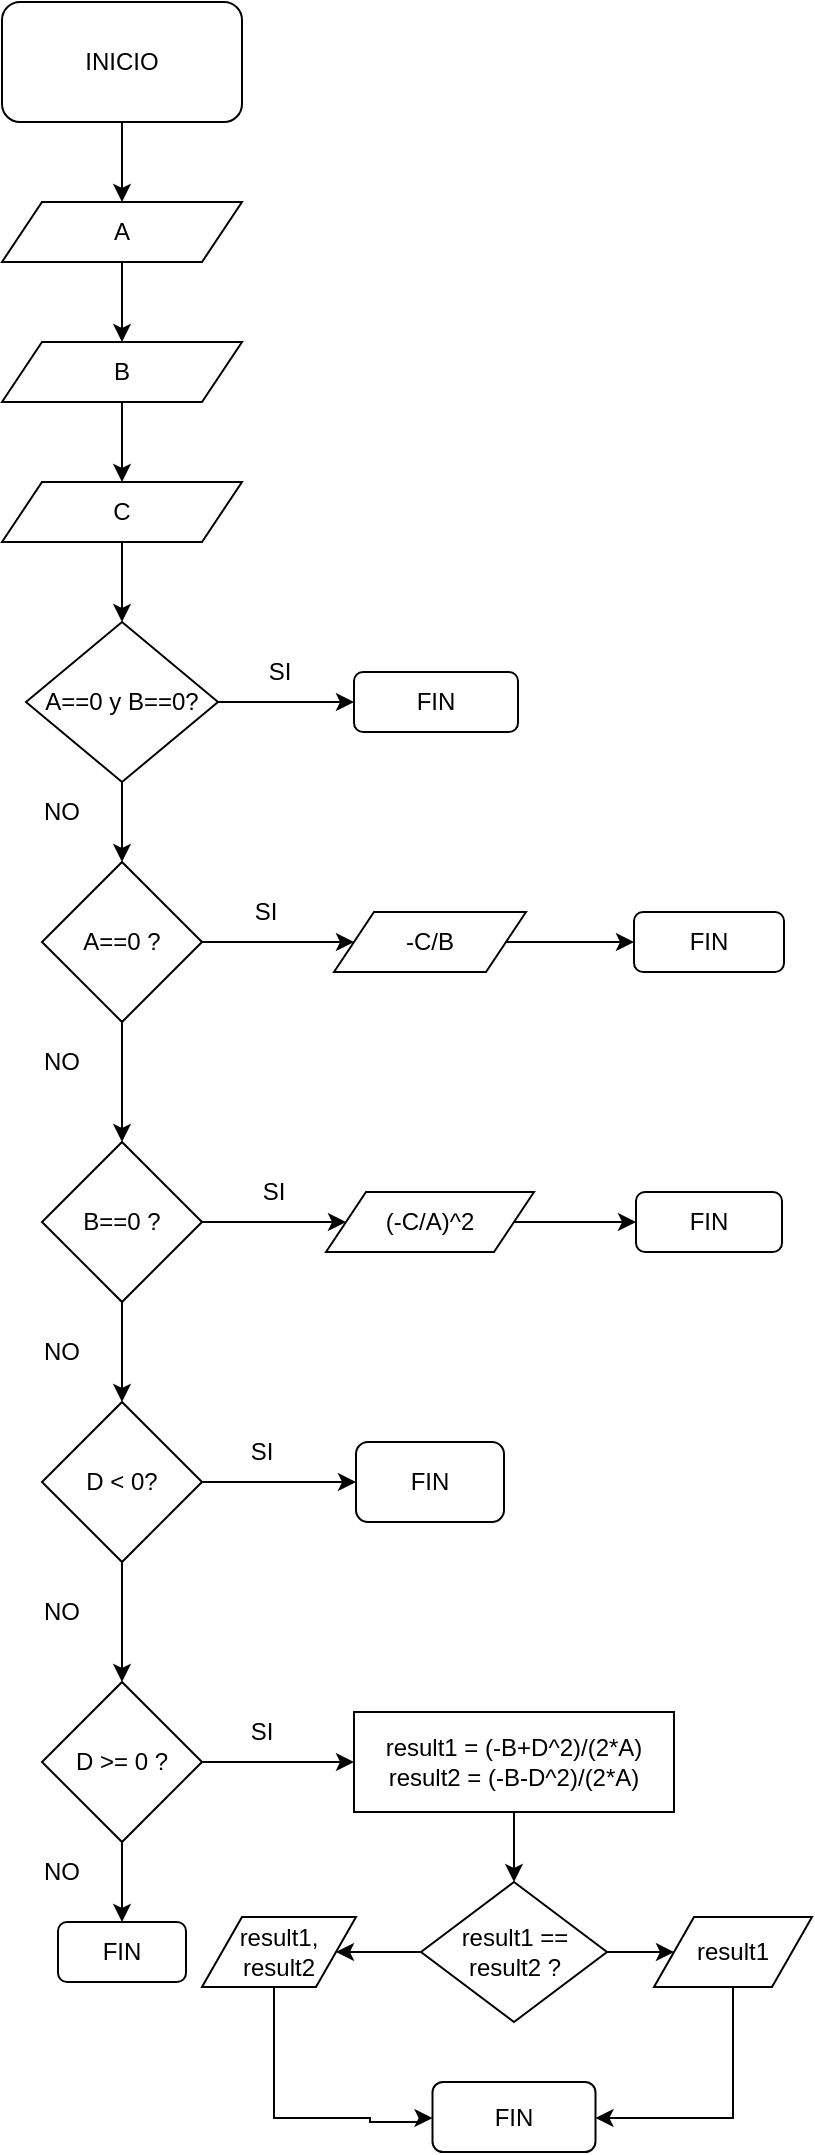 <mxfile version="24.4.0" type="github">
  <diagram id="F5sVqwGNpYqskp_Q-RI-" name="EXERCISE-2">
    <mxGraphModel dx="1120" dy="434" grid="1" gridSize="10" guides="1" tooltips="1" connect="1" arrows="1" fold="1" page="1" pageScale="1" pageWidth="827" pageHeight="1169" math="0" shadow="0">
      <root>
        <mxCell id="0" />
        <mxCell id="1" parent="0" />
        <mxCell id="hSPSb0nQ-uBle7PO0G4F-4" value="" style="edgeStyle=orthogonalEdgeStyle;rounded=0;orthogonalLoop=1;jettySize=auto;html=1;" parent="1" source="B0vDo9ewTF-ujmgnzNS3-1" target="hSPSb0nQ-uBle7PO0G4F-3" edge="1">
          <mxGeometry relative="1" as="geometry" />
        </mxCell>
        <mxCell id="B0vDo9ewTF-ujmgnzNS3-1" value="INICIO" style="rounded=1;whiteSpace=wrap;html=1;" parent="1" vertex="1">
          <mxGeometry x="354" y="40" width="120" height="60" as="geometry" />
        </mxCell>
        <mxCell id="hSPSb0nQ-uBle7PO0G4F-6" value="" style="edgeStyle=orthogonalEdgeStyle;rounded=0;orthogonalLoop=1;jettySize=auto;html=1;" parent="1" source="hSPSb0nQ-uBle7PO0G4F-3" target="hSPSb0nQ-uBle7PO0G4F-5" edge="1">
          <mxGeometry relative="1" as="geometry" />
        </mxCell>
        <mxCell id="hSPSb0nQ-uBle7PO0G4F-3" value="A" style="shape=parallelogram;perimeter=parallelogramPerimeter;whiteSpace=wrap;html=1;fixedSize=1;" parent="1" vertex="1">
          <mxGeometry x="354" y="140" width="120" height="30" as="geometry" />
        </mxCell>
        <mxCell id="hSPSb0nQ-uBle7PO0G4F-8" value="" style="edgeStyle=orthogonalEdgeStyle;rounded=0;orthogonalLoop=1;jettySize=auto;html=1;" parent="1" source="hSPSb0nQ-uBle7PO0G4F-5" target="hSPSb0nQ-uBle7PO0G4F-7" edge="1">
          <mxGeometry relative="1" as="geometry" />
        </mxCell>
        <mxCell id="hSPSb0nQ-uBle7PO0G4F-5" value="B" style="shape=parallelogram;perimeter=parallelogramPerimeter;whiteSpace=wrap;html=1;fixedSize=1;" parent="1" vertex="1">
          <mxGeometry x="354" y="210" width="120" height="30" as="geometry" />
        </mxCell>
        <mxCell id="wcxcAWIR-rSJ2JVURTBD-4" value="" style="edgeStyle=orthogonalEdgeStyle;rounded=0;orthogonalLoop=1;jettySize=auto;html=1;" parent="1" source="hSPSb0nQ-uBle7PO0G4F-7" target="wcxcAWIR-rSJ2JVURTBD-3" edge="1">
          <mxGeometry relative="1" as="geometry" />
        </mxCell>
        <mxCell id="hSPSb0nQ-uBle7PO0G4F-7" value="C" style="shape=parallelogram;perimeter=parallelogramPerimeter;whiteSpace=wrap;html=1;fixedSize=1;" parent="1" vertex="1">
          <mxGeometry x="354" y="280" width="120" height="30" as="geometry" />
        </mxCell>
        <mxCell id="wcxcAWIR-rSJ2JVURTBD-6" value="" style="edgeStyle=orthogonalEdgeStyle;rounded=0;orthogonalLoop=1;jettySize=auto;html=1;" parent="1" source="wcxcAWIR-rSJ2JVURTBD-3" target="wcxcAWIR-rSJ2JVURTBD-5" edge="1">
          <mxGeometry relative="1" as="geometry" />
        </mxCell>
        <mxCell id="wcxcAWIR-rSJ2JVURTBD-10" value="" style="edgeStyle=orthogonalEdgeStyle;rounded=0;orthogonalLoop=1;jettySize=auto;html=1;" parent="1" source="wcxcAWIR-rSJ2JVURTBD-3" target="wcxcAWIR-rSJ2JVURTBD-9" edge="1">
          <mxGeometry relative="1" as="geometry" />
        </mxCell>
        <mxCell id="wcxcAWIR-rSJ2JVURTBD-3" value="A==0 y B==0?" style="rhombus;whiteSpace=wrap;html=1;" parent="1" vertex="1">
          <mxGeometry x="366" y="350" width="96" height="80" as="geometry" />
        </mxCell>
        <mxCell id="wcxcAWIR-rSJ2JVURTBD-5" value="FIN" style="rounded=1;whiteSpace=wrap;html=1;" parent="1" vertex="1">
          <mxGeometry x="530" y="375" width="82" height="30" as="geometry" />
        </mxCell>
        <mxCell id="wcxcAWIR-rSJ2JVURTBD-12" value="" style="edgeStyle=orthogonalEdgeStyle;rounded=0;orthogonalLoop=1;jettySize=auto;html=1;" parent="1" source="wcxcAWIR-rSJ2JVURTBD-9" target="wcxcAWIR-rSJ2JVURTBD-11" edge="1">
          <mxGeometry relative="1" as="geometry" />
        </mxCell>
        <mxCell id="wcxcAWIR-rSJ2JVURTBD-16" value="" style="edgeStyle=orthogonalEdgeStyle;rounded=0;orthogonalLoop=1;jettySize=auto;html=1;" parent="1" source="wcxcAWIR-rSJ2JVURTBD-9" target="wcxcAWIR-rSJ2JVURTBD-15" edge="1">
          <mxGeometry relative="1" as="geometry" />
        </mxCell>
        <mxCell id="wcxcAWIR-rSJ2JVURTBD-9" value="A==0 ?" style="rhombus;whiteSpace=wrap;html=1;" parent="1" vertex="1">
          <mxGeometry x="374" y="470" width="80" height="80" as="geometry" />
        </mxCell>
        <mxCell id="wcxcAWIR-rSJ2JVURTBD-14" value="" style="edgeStyle=orthogonalEdgeStyle;rounded=0;orthogonalLoop=1;jettySize=auto;html=1;" parent="1" source="wcxcAWIR-rSJ2JVURTBD-11" target="wcxcAWIR-rSJ2JVURTBD-13" edge="1">
          <mxGeometry relative="1" as="geometry" />
        </mxCell>
        <mxCell id="wcxcAWIR-rSJ2JVURTBD-11" value="-C/B" style="shape=parallelogram;perimeter=parallelogramPerimeter;whiteSpace=wrap;html=1;fixedSize=1;" parent="1" vertex="1">
          <mxGeometry x="520" y="495" width="96" height="30" as="geometry" />
        </mxCell>
        <mxCell id="wcxcAWIR-rSJ2JVURTBD-13" value="FIN" style="rounded=1;whiteSpace=wrap;html=1;" parent="1" vertex="1">
          <mxGeometry x="670" y="495" width="75" height="30" as="geometry" />
        </mxCell>
        <mxCell id="wcxcAWIR-rSJ2JVURTBD-20" value="" style="edgeStyle=orthogonalEdgeStyle;rounded=0;orthogonalLoop=1;jettySize=auto;html=1;" parent="1" source="wcxcAWIR-rSJ2JVURTBD-15" target="wcxcAWIR-rSJ2JVURTBD-19" edge="1">
          <mxGeometry relative="1" as="geometry" />
        </mxCell>
        <mxCell id="wcxcAWIR-rSJ2JVURTBD-24" value="" style="edgeStyle=orthogonalEdgeStyle;rounded=0;orthogonalLoop=1;jettySize=auto;html=1;" parent="1" source="wcxcAWIR-rSJ2JVURTBD-15" target="wcxcAWIR-rSJ2JVURTBD-23" edge="1">
          <mxGeometry relative="1" as="geometry" />
        </mxCell>
        <mxCell id="wcxcAWIR-rSJ2JVURTBD-15" value="B==0 ?" style="rhombus;whiteSpace=wrap;html=1;" parent="1" vertex="1">
          <mxGeometry x="374" y="610" width="80" height="80" as="geometry" />
        </mxCell>
        <mxCell id="wcxcAWIR-rSJ2JVURTBD-22" value="" style="edgeStyle=orthogonalEdgeStyle;rounded=0;orthogonalLoop=1;jettySize=auto;html=1;" parent="1" source="wcxcAWIR-rSJ2JVURTBD-19" target="wcxcAWIR-rSJ2JVURTBD-21" edge="1">
          <mxGeometry relative="1" as="geometry" />
        </mxCell>
        <mxCell id="wcxcAWIR-rSJ2JVURTBD-19" value="(-C/A)^2" style="shape=parallelogram;perimeter=parallelogramPerimeter;whiteSpace=wrap;html=1;fixedSize=1;" parent="1" vertex="1">
          <mxGeometry x="516" y="635" width="104" height="30" as="geometry" />
        </mxCell>
        <mxCell id="wcxcAWIR-rSJ2JVURTBD-21" value="FIN" style="rounded=1;whiteSpace=wrap;html=1;" parent="1" vertex="1">
          <mxGeometry x="671" y="635" width="73" height="30" as="geometry" />
        </mxCell>
        <mxCell id="wcxcAWIR-rSJ2JVURTBD-26" value="" style="edgeStyle=orthogonalEdgeStyle;rounded=0;orthogonalLoop=1;jettySize=auto;html=1;" parent="1" source="wcxcAWIR-rSJ2JVURTBD-23" target="wcxcAWIR-rSJ2JVURTBD-25" edge="1">
          <mxGeometry relative="1" as="geometry" />
        </mxCell>
        <mxCell id="wcxcAWIR-rSJ2JVURTBD-29" value="" style="edgeStyle=orthogonalEdgeStyle;rounded=0;orthogonalLoop=1;jettySize=auto;html=1;" parent="1" source="wcxcAWIR-rSJ2JVURTBD-23" target="wcxcAWIR-rSJ2JVURTBD-28" edge="1">
          <mxGeometry relative="1" as="geometry" />
        </mxCell>
        <mxCell id="wcxcAWIR-rSJ2JVURTBD-23" value="D &amp;lt; 0?" style="rhombus;whiteSpace=wrap;html=1;" parent="1" vertex="1">
          <mxGeometry x="374" y="740" width="80" height="80" as="geometry" />
        </mxCell>
        <mxCell id="wcxcAWIR-rSJ2JVURTBD-25" value="FIN" style="rounded=1;whiteSpace=wrap;html=1;" parent="1" vertex="1">
          <mxGeometry x="531" y="760" width="74" height="40" as="geometry" />
        </mxCell>
        <mxCell id="wcxcAWIR-rSJ2JVURTBD-32" value="" style="edgeStyle=orthogonalEdgeStyle;rounded=0;orthogonalLoop=1;jettySize=auto;html=1;" parent="1" source="wcxcAWIR-rSJ2JVURTBD-28" target="wcxcAWIR-rSJ2JVURTBD-31" edge="1">
          <mxGeometry relative="1" as="geometry" />
        </mxCell>
        <mxCell id="lbaEhPv1xRQ542kkHSL5-15" value="" style="edgeStyle=orthogonalEdgeStyle;rounded=0;orthogonalLoop=1;jettySize=auto;html=1;" parent="1" source="wcxcAWIR-rSJ2JVURTBD-28" target="lbaEhPv1xRQ542kkHSL5-14" edge="1">
          <mxGeometry relative="1" as="geometry" />
        </mxCell>
        <mxCell id="wcxcAWIR-rSJ2JVURTBD-28" value="D &amp;gt;= 0 ?" style="rhombus;whiteSpace=wrap;html=1;" parent="1" vertex="1">
          <mxGeometry x="374" y="880" width="80" height="80" as="geometry" />
        </mxCell>
        <mxCell id="wcxcAWIR-rSJ2JVURTBD-34" value="" style="edgeStyle=orthogonalEdgeStyle;rounded=0;orthogonalLoop=1;jettySize=auto;html=1;" parent="1" source="wcxcAWIR-rSJ2JVURTBD-31" target="wcxcAWIR-rSJ2JVURTBD-33" edge="1">
          <mxGeometry relative="1" as="geometry" />
        </mxCell>
        <mxCell id="wcxcAWIR-rSJ2JVURTBD-31" value="result1 = (-B+D^2)/(2*A)&lt;div&gt;result2 = (-B-D^2)/(2*A)&lt;/div&gt;" style="whiteSpace=wrap;html=1;" parent="1" vertex="1">
          <mxGeometry x="530" y="895" width="160" height="50" as="geometry" />
        </mxCell>
        <mxCell id="lbaEhPv1xRQ542kkHSL5-2" value="" style="edgeStyle=orthogonalEdgeStyle;rounded=0;orthogonalLoop=1;jettySize=auto;html=1;" parent="1" source="wcxcAWIR-rSJ2JVURTBD-33" target="lbaEhPv1xRQ542kkHSL5-1" edge="1">
          <mxGeometry relative="1" as="geometry" />
        </mxCell>
        <mxCell id="lbaEhPv1xRQ542kkHSL5-6" value="" style="edgeStyle=orthogonalEdgeStyle;rounded=0;orthogonalLoop=1;jettySize=auto;html=1;" parent="1" source="wcxcAWIR-rSJ2JVURTBD-33" target="lbaEhPv1xRQ542kkHSL5-5" edge="1">
          <mxGeometry relative="1" as="geometry" />
        </mxCell>
        <mxCell id="wcxcAWIR-rSJ2JVURTBD-33" value="result1 == result2 ?" style="rhombus;whiteSpace=wrap;html=1;" parent="1" vertex="1">
          <mxGeometry x="563.5" y="980" width="93" height="70" as="geometry" />
        </mxCell>
        <mxCell id="lbaEhPv1xRQ542kkHSL5-4" value="" style="edgeStyle=orthogonalEdgeStyle;rounded=0;orthogonalLoop=1;jettySize=auto;html=1;" parent="1" source="lbaEhPv1xRQ542kkHSL5-1" target="lbaEhPv1xRQ542kkHSL5-3" edge="1">
          <mxGeometry relative="1" as="geometry">
            <Array as="points">
              <mxPoint x="720" y="1098" />
            </Array>
          </mxGeometry>
        </mxCell>
        <mxCell id="lbaEhPv1xRQ542kkHSL5-1" value="result1" style="shape=parallelogram;perimeter=parallelogramPerimeter;whiteSpace=wrap;html=1;fixedSize=1;" parent="1" vertex="1">
          <mxGeometry x="680" y="997.5" width="79" height="35" as="geometry" />
        </mxCell>
        <mxCell id="lbaEhPv1xRQ542kkHSL5-3" value="FIN" style="rounded=1;whiteSpace=wrap;html=1;" parent="1" vertex="1">
          <mxGeometry x="569.25" y="1080" width="81.5" height="35" as="geometry" />
        </mxCell>
        <mxCell id="lbaEhPv1xRQ542kkHSL5-5" value="result1, result2" style="shape=parallelogram;perimeter=parallelogramPerimeter;whiteSpace=wrap;html=1;fixedSize=1;" parent="1" vertex="1">
          <mxGeometry x="454" y="997.5" width="77" height="35" as="geometry" />
        </mxCell>
        <mxCell id="lbaEhPv1xRQ542kkHSL5-13" value="" style="edgeStyle=orthogonalEdgeStyle;rounded=0;orthogonalLoop=1;jettySize=auto;html=1;exitX=0.5;exitY=1;exitDx=0;exitDy=0;" parent="1" target="lbaEhPv1xRQ542kkHSL5-3" edge="1">
          <mxGeometry relative="1" as="geometry">
            <mxPoint x="480.7" y="1032.5" as="sourcePoint" />
            <mxPoint x="563.45" y="1088.75" as="targetPoint" />
            <Array as="points">
              <mxPoint x="490" y="1033" />
              <mxPoint x="490" y="1098" />
              <mxPoint x="538" y="1098" />
              <mxPoint x="538" y="1100" />
              <mxPoint x="563" y="1100" />
              <mxPoint x="563" y="1098" />
            </Array>
          </mxGeometry>
        </mxCell>
        <mxCell id="lbaEhPv1xRQ542kkHSL5-14" value="FIN" style="rounded=1;whiteSpace=wrap;html=1;" parent="1" vertex="1">
          <mxGeometry x="382" y="1000" width="64" height="30" as="geometry" />
        </mxCell>
        <mxCell id="lbaEhPv1xRQ542kkHSL5-16" value="SI" style="text;strokeColor=none;align=center;fillColor=none;html=1;verticalAlign=middle;whiteSpace=wrap;rounded=0;" parent="1" vertex="1">
          <mxGeometry x="462.5" y="360" width="60" height="30" as="geometry" />
        </mxCell>
        <mxCell id="lbaEhPv1xRQ542kkHSL5-17" value="SI" style="text;strokeColor=none;align=center;fillColor=none;html=1;verticalAlign=middle;whiteSpace=wrap;rounded=0;" parent="1" vertex="1">
          <mxGeometry x="456" y="480" width="60" height="30" as="geometry" />
        </mxCell>
        <mxCell id="lbaEhPv1xRQ542kkHSL5-18" value="SI" style="text;strokeColor=none;align=center;fillColor=none;html=1;verticalAlign=middle;whiteSpace=wrap;rounded=0;" parent="1" vertex="1">
          <mxGeometry x="460" y="620" width="60" height="30" as="geometry" />
        </mxCell>
        <mxCell id="lbaEhPv1xRQ542kkHSL5-19" value="SI" style="text;strokeColor=none;align=center;fillColor=none;html=1;verticalAlign=middle;whiteSpace=wrap;rounded=0;" parent="1" vertex="1">
          <mxGeometry x="454" y="750" width="60" height="30" as="geometry" />
        </mxCell>
        <mxCell id="lbaEhPv1xRQ542kkHSL5-20" value="SI" style="text;strokeColor=none;align=center;fillColor=none;html=1;verticalAlign=middle;whiteSpace=wrap;rounded=0;" parent="1" vertex="1">
          <mxGeometry x="454" y="890" width="60" height="30" as="geometry" />
        </mxCell>
        <mxCell id="lbaEhPv1xRQ542kkHSL5-21" value="NO" style="text;strokeColor=none;align=center;fillColor=none;html=1;verticalAlign=middle;whiteSpace=wrap;rounded=0;" parent="1" vertex="1">
          <mxGeometry x="354" y="960" width="60" height="30" as="geometry" />
        </mxCell>
        <mxCell id="lbaEhPv1xRQ542kkHSL5-22" value="NO" style="text;strokeColor=none;align=center;fillColor=none;html=1;verticalAlign=middle;whiteSpace=wrap;rounded=0;" parent="1" vertex="1">
          <mxGeometry x="354" y="555" width="60" height="30" as="geometry" />
        </mxCell>
        <mxCell id="lbaEhPv1xRQ542kkHSL5-23" value="NO" style="text;strokeColor=none;align=center;fillColor=none;html=1;verticalAlign=middle;whiteSpace=wrap;rounded=0;" parent="1" vertex="1">
          <mxGeometry x="354" y="430" width="60" height="30" as="geometry" />
        </mxCell>
        <mxCell id="lbaEhPv1xRQ542kkHSL5-24" value="NO" style="text;strokeColor=none;align=center;fillColor=none;html=1;verticalAlign=middle;whiteSpace=wrap;rounded=0;" parent="1" vertex="1">
          <mxGeometry x="354" y="700" width="60" height="30" as="geometry" />
        </mxCell>
        <mxCell id="lbaEhPv1xRQ542kkHSL5-25" value="NO" style="text;strokeColor=none;align=center;fillColor=none;html=1;verticalAlign=middle;whiteSpace=wrap;rounded=0;" parent="1" vertex="1">
          <mxGeometry x="354" y="830" width="60" height="30" as="geometry" />
        </mxCell>
      </root>
    </mxGraphModel>
  </diagram>
</mxfile>

